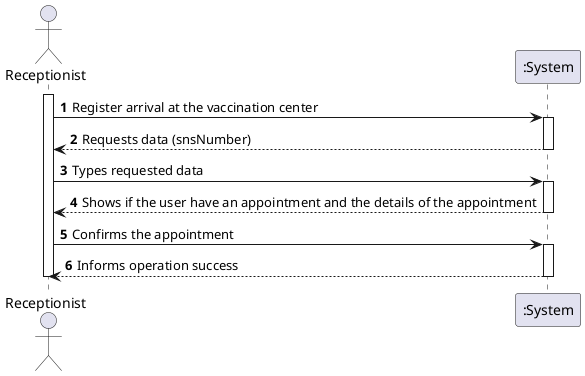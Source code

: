 @startuml
autonumber
actor "Receptionist" as rec

activate rec

rec -> ":System" : Register arrival at the vaccination center
activate ":System"
":System" --> rec : Requests data (snsNumber)
deactivate ":System"

rec -> ":System" : Types requested data
activate ":System"
":System" --> rec : Shows if the user have an appointment and the details of the appointment
deactivate ":System"

rec-> ":System":Confirms the appointment
activate ":System"
":System" --> rec: Informs operation success
deactivate ":System"

deactivate rec

@enduml
